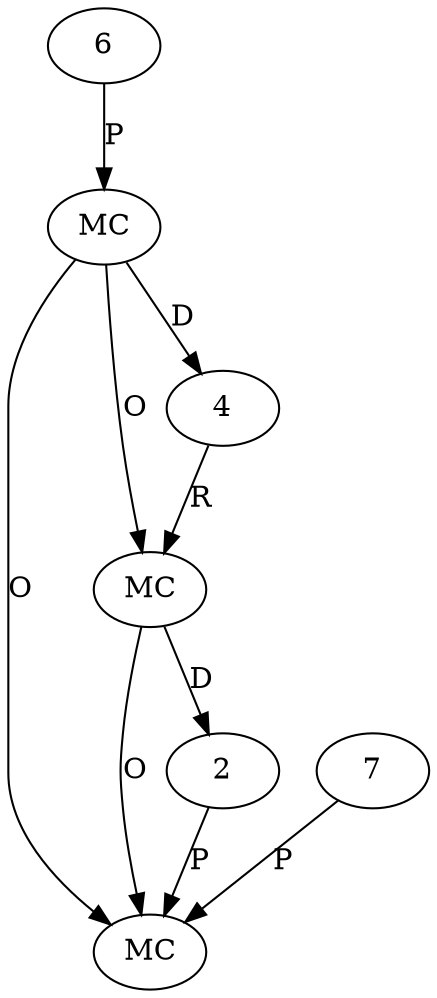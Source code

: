 digraph "AUG" {

  1 [ label="MC" s="join()" t="StringUtils" l="273" ];
  2 [ t="UNKNOWN" n="dummy_" ];
  3 [ label="MC" s="iterator()" t="UNKNOWN" l="273" ];
  4 [ t="UNKNOWN" n="dummy_" ];
  5 [ label="MC" s="asList()" t="Arrays" l="273" ];
  6 [ t="String[]" v="null" n="NULL_ARRAY_LIST" ];
  7 [ t="String" v="" ];
  5 -> 1 [ label="O" ];
  7 -> 1 [ label="P" ];
  2 -> 1 [ label="P" ];
  3 -> 1 [ label="O" ];
  3 -> 2 [ label="D" ];
  4 -> 3 [ label="R" ];
  5 -> 3 [ label="O" ];
  5 -> 4 [ label="D" ];
  6 -> 5 [ label="P" ];
}
